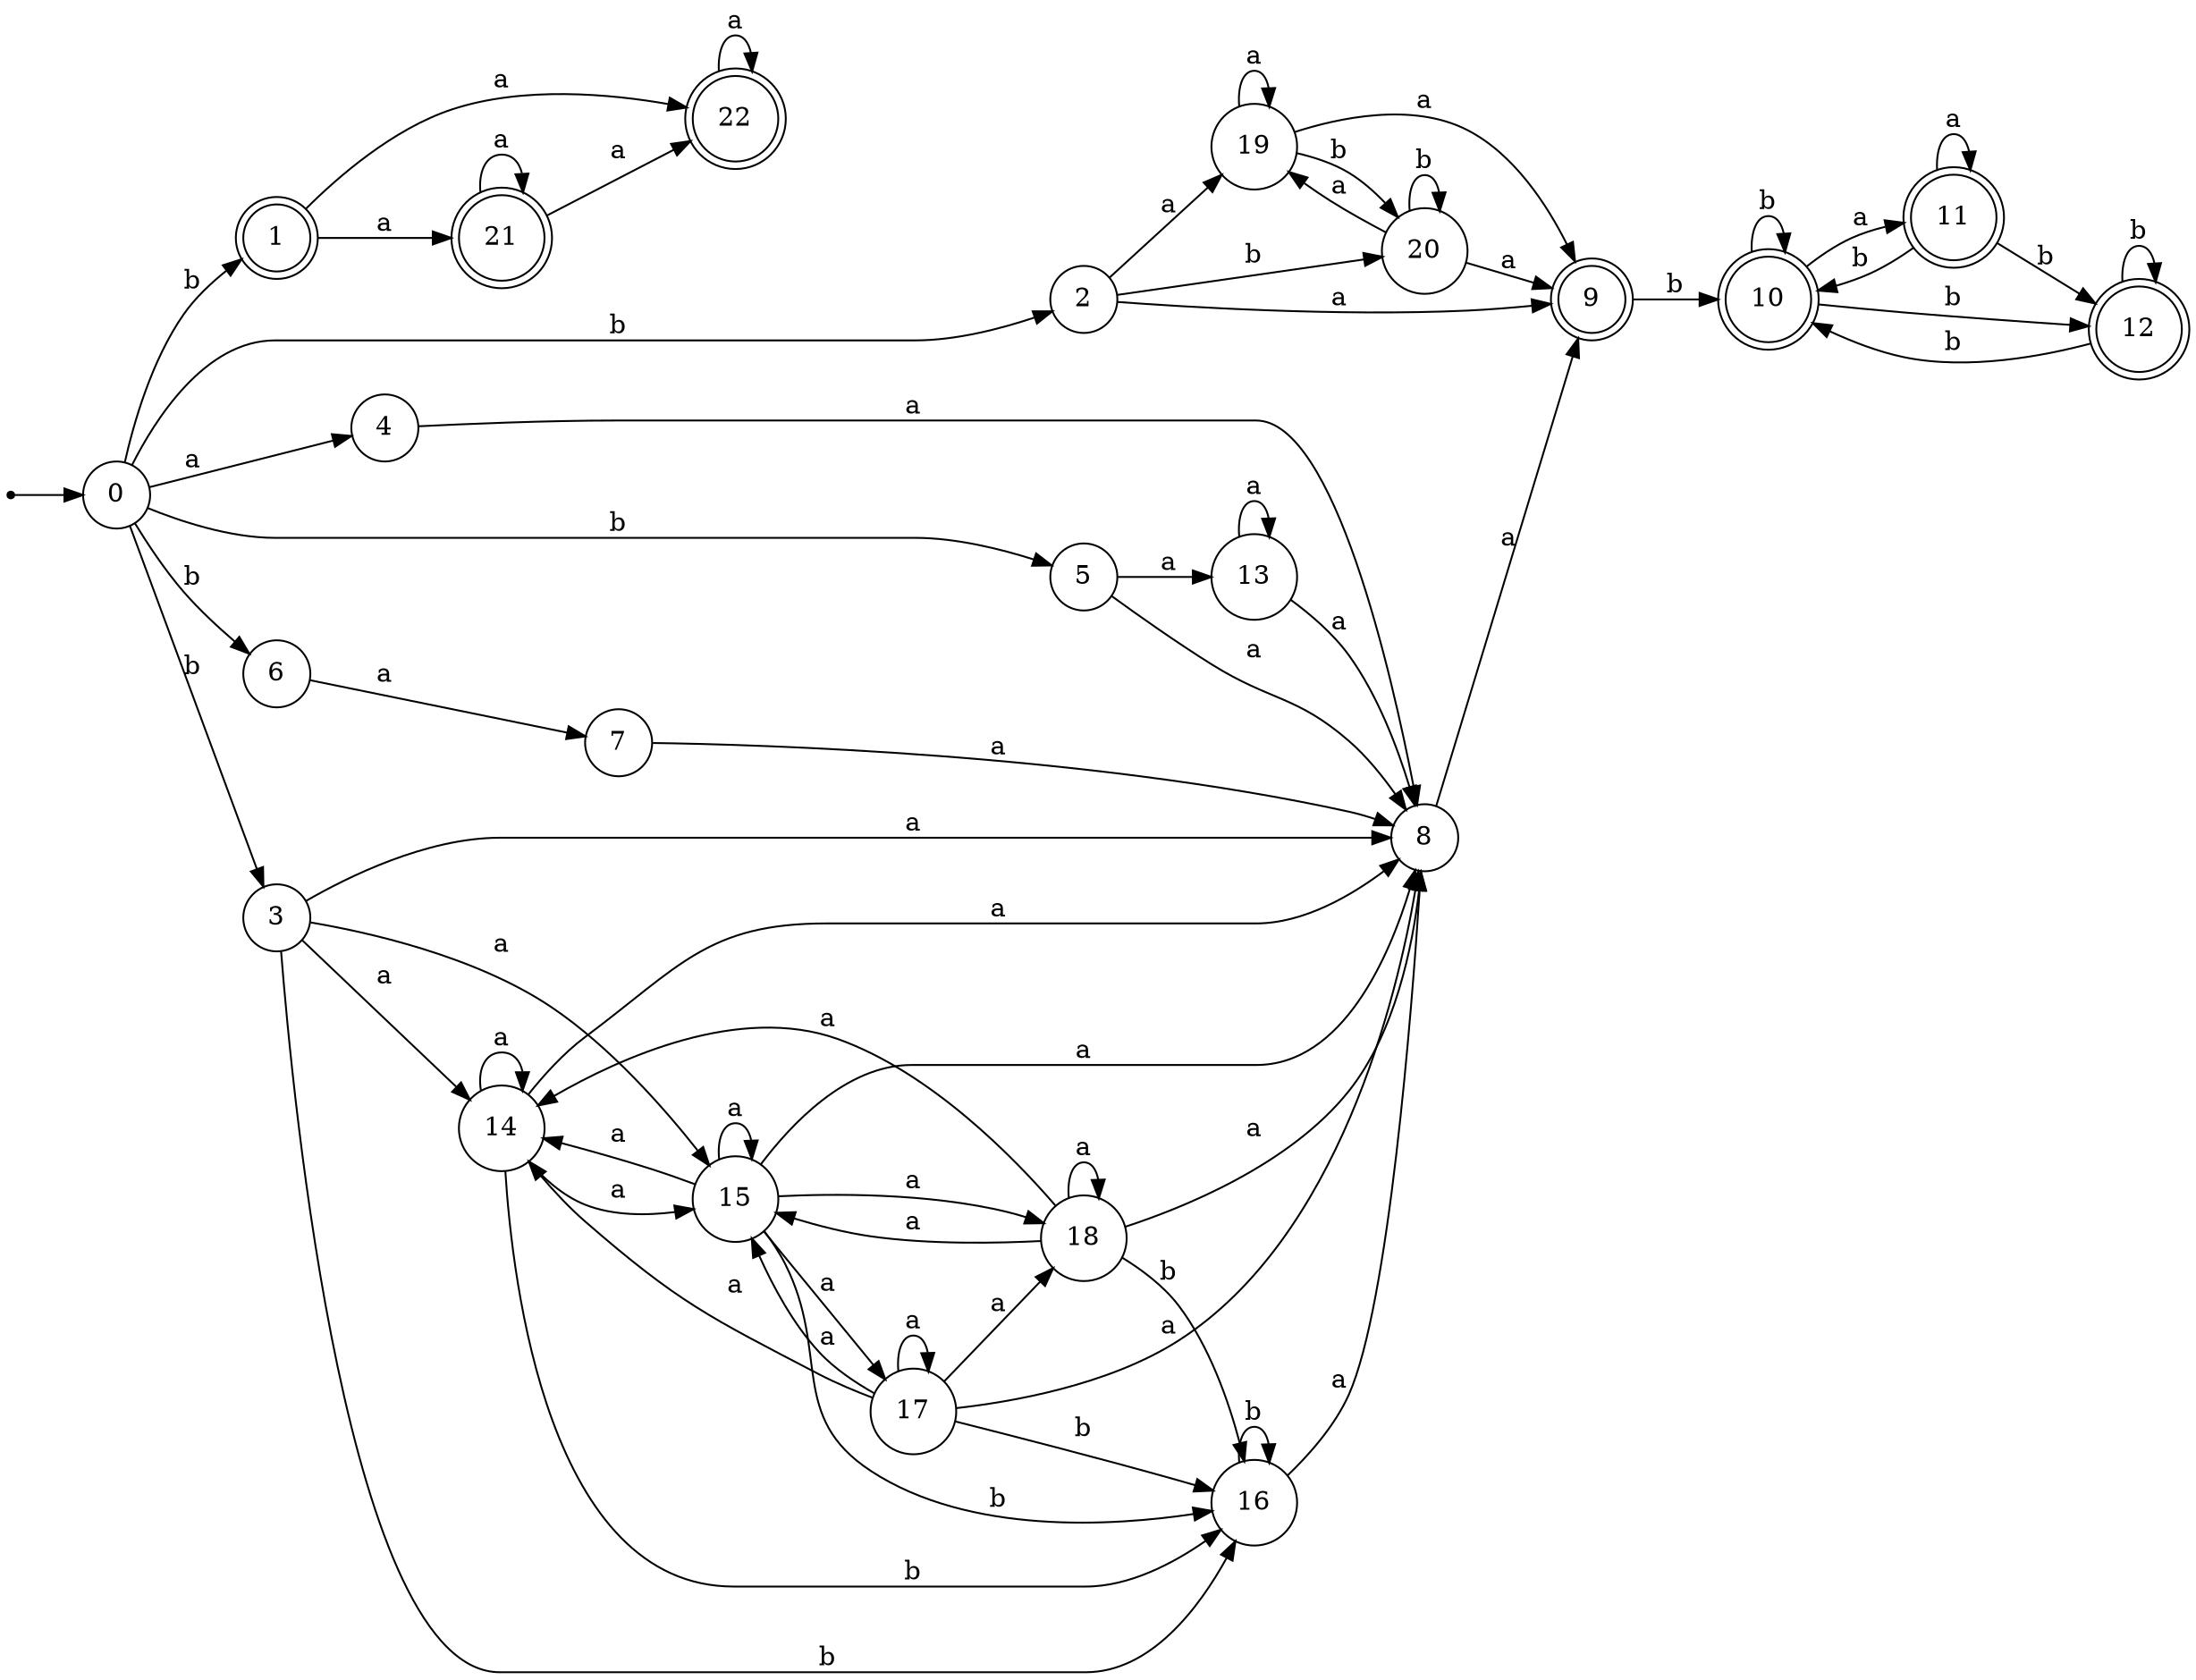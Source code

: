 digraph finite_state_machine {
rankdir=LR;
size="20,20";
node [shape = point]; "dummy0"
node [shape = circle]; "0";
"dummy0" -> "0";
node [shape = doublecircle]; "1";node [shape = circle]; "2";
node [shape = circle]; "3";
node [shape = circle]; "4";
node [shape = circle]; "5";
node [shape = circle]; "6";
node [shape = circle]; "7";
node [shape = circle]; "8";
node [shape = doublecircle]; "9";node [shape = doublecircle]; "10";node [shape = doublecircle]; "11";node [shape = doublecircle]; "12";node [shape = circle]; "13";
node [shape = circle]; "14";
node [shape = circle]; "15";
node [shape = circle]; "16";
node [shape = circle]; "17";
node [shape = circle]; "18";
node [shape = circle]; "19";
node [shape = circle]; "20";
node [shape = doublecircle]; "21";node [shape = doublecircle]; "22";"0" -> "1" [label = "b"];
 "0" -> "2" [label = "b"];
 "0" -> "3" [label = "b"];
 "0" -> "5" [label = "b"];
 "0" -> "6" [label = "b"];
 "0" -> "4" [label = "a"];
 "6" -> "7" [label = "a"];
 "7" -> "8" [label = "a"];
 "8" -> "9" [label = "a"];
 "9" -> "10" [label = "b"];
 "10" -> "10" [label = "b"];
 "10" -> "12" [label = "b"];
 "10" -> "11" [label = "a"];
 "12" -> "10" [label = "b"];
 "12" -> "12" [label = "b"];
 "11" -> "11" [label = "a"];
 "11" -> "10" [label = "b"];
 "11" -> "12" [label = "b"];
 "5" -> "8" [label = "a"];
 "5" -> "13" [label = "a"];
 "13" -> "8" [label = "a"];
 "13" -> "13" [label = "a"];
 "4" -> "8" [label = "a"];
 "3" -> "8" [label = "a"];
 "3" -> "14" [label = "a"];
 "3" -> "15" [label = "a"];
 "3" -> "16" [label = "b"];
 "16" -> "16" [label = "b"];
 "16" -> "8" [label = "a"];
 "15" -> "17" [label = "a"];
 "15" -> "18" [label = "a"];
 "15" -> "8" [label = "a"];
 "15" -> "14" [label = "a"];
 "15" -> "15" [label = "a"];
 "15" -> "16" [label = "b"];
 "18" -> "8" [label = "a"];
 "18" -> "18" [label = "a"];
 "18" -> "14" [label = "a"];
 "18" -> "15" [label = "a"];
 "18" -> "16" [label = "b"];
 "17" -> "17" [label = "a"];
 "17" -> "18" [label = "a"];
 "17" -> "8" [label = "a"];
 "17" -> "14" [label = "a"];
 "17" -> "15" [label = "a"];
 "17" -> "16" [label = "b"];
 "14" -> "8" [label = "a"];
 "14" -> "14" [label = "a"];
 "14" -> "15" [label = "a"];
 "14" -> "16" [label = "b"];
 "2" -> "9" [label = "a"];
 "2" -> "19" [label = "a"];
 "2" -> "20" [label = "b"];
 "20" -> "20" [label = "b"];
 "20" -> "9" [label = "a"];
 "20" -> "19" [label = "a"];
 "19" -> "9" [label = "a"];
 "19" -> "19" [label = "a"];
 "19" -> "20" [label = "b"];
 "1" -> "21" [label = "a"];
 "1" -> "22" [label = "a"];
 "22" -> "22" [label = "a"];
 "21" -> "21" [label = "a"];
 "21" -> "22" [label = "a"];
 }
